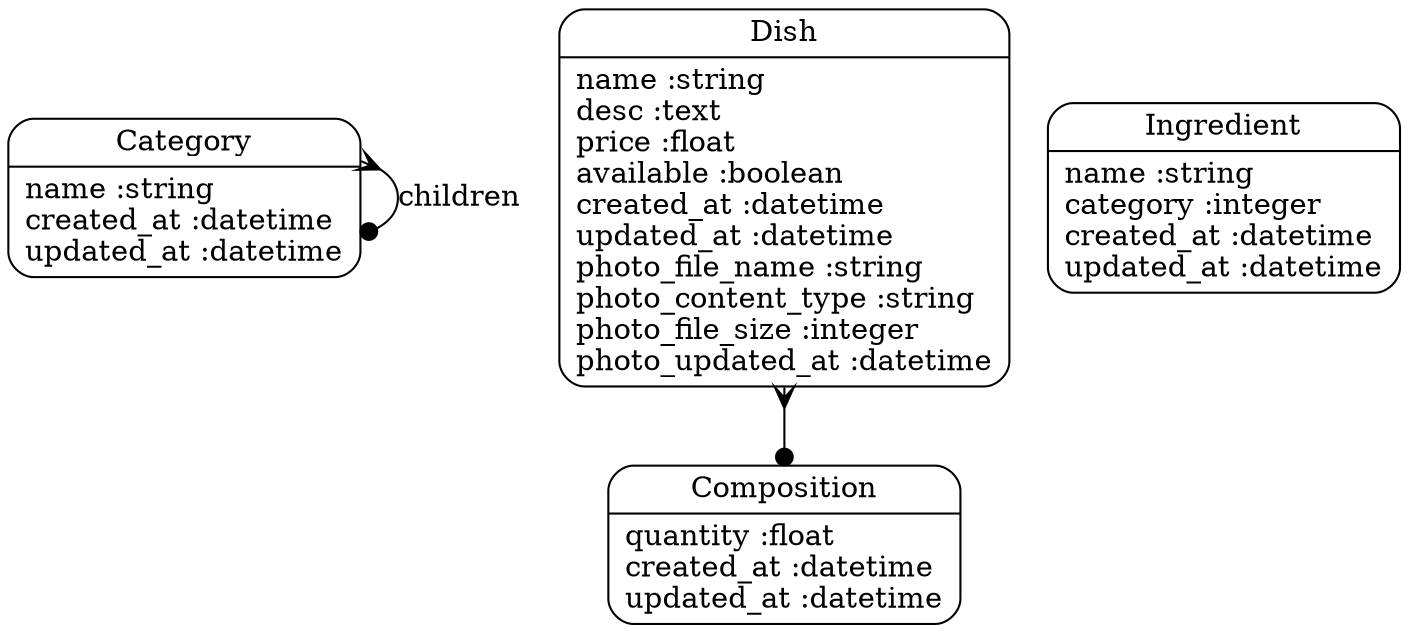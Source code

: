 digraph models_diagram {
	graph[overlap=false, splines=true]
	"Category" [shape=Mrecord, label="{Category|name :string\lcreated_at :datetime\lupdated_at :datetime\l}"]
	"Composition" [shape=Mrecord, label="{Composition|quantity :float\lcreated_at :datetime\lupdated_at :datetime\l}"]
	"Ingredient" [shape=Mrecord, label="{Ingredient|name :string\lcategory :integer\lcreated_at :datetime\lupdated_at :datetime\l}"]
	"Dish" [shape=Mrecord, label="{Dish|name :string\ldesc :text\lprice :float\lavailable :boolean\lcreated_at :datetime\lupdated_at :datetime\lphoto_file_name :string\lphoto_content_type :string\lphoto_file_size :integer\lphoto_updated_at :datetime\l}"]
	"Category" -> "Category" [label="children", arrowtail=crow, arrowhead=dot, dir=both]
	"Dish" -> "Composition" [arrowtail=crow, arrowhead=dot, dir=both]
}
